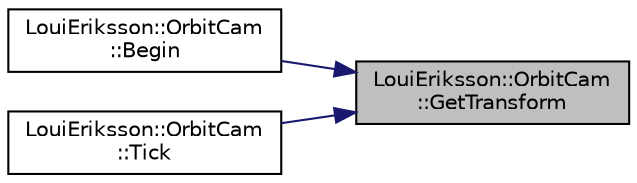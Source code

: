 digraph "LouiEriksson::OrbitCam::GetTransform"
{
 // LATEX_PDF_SIZE
  edge [fontname="Helvetica",fontsize="10",labelfontname="Helvetica",labelfontsize="10"];
  node [fontname="Helvetica",fontsize="10",shape=record];
  rankdir="RL";
  Node1 [label="LouiEriksson::OrbitCam\l::GetTransform",height=0.2,width=0.4,color="black", fillcolor="grey75", style="filled", fontcolor="black",tooltip="Get the Transform of the OrbitCam."];
  Node1 -> Node2 [dir="back",color="midnightblue",fontsize="10",style="solid",fontname="Helvetica"];
  Node2 [label="LouiEriksson::OrbitCam\l::Begin",height=0.2,width=0.4,color="black", fillcolor="white", style="filled",URL="$class_loui_eriksson_1_1_orbit_cam.html#ad6dbfba0cd449dbe2877905c9b66378e",tooltip="Called at the beginning of the first frame."];
  Node1 -> Node3 [dir="back",color="midnightblue",fontsize="10",style="solid",fontname="Helvetica"];
  Node3 [label="LouiEriksson::OrbitCam\l::Tick",height=0.2,width=0.4,color="black", fillcolor="white", style="filled",URL="$class_loui_eriksson_1_1_orbit_cam.html#a2e9421703bf6b4594f53bba6f1bce0c5",tooltip="Called every frame."];
}
